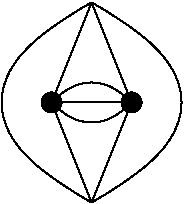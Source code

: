 #FIG 3.2
Landscape
Center
Inches
Letter  
100.00
Single
-2
1200 2
1 3 0 1 0 0 50 0 20 0.000 1 1.5708 2325 2325 75 75 2325 2325 2325 2250
1 3 0 1 0 0 50 0 20 0.000 1 1.5708 1725 2325 75 75 1725 2325 1725 2250
3 2 0 1 0 7 50 0 -1 0.000 0 0 0 3
	 2025 3075 1350 2325 2025 1575
	 0.000 -1.000 0.000
3 2 0 1 0 7 50 0 -1 0.000 0 0 0 2
	 1725 2325 2325 2325
	 0.000 0.000
3 2 0 1 0 7 50 0 -1 0.000 0 0 0 2
	 1725 2325 2025 1575
	 0.000 0.000
3 2 0 1 0 7 50 0 -1 0.000 0 0 0 2
	 2025 3075 1725 2325
	 0.000 0.000
3 2 0 1 0 7 50 0 -1 0.000 0 0 0 2
	 2025 3075 2325 2325
	 0.000 0.000
3 2 0 1 0 7 50 0 -1 0.000 0 0 0 2
	 2025 1575 2325 2325
	 0.000 0.000
3 2 0 1 0 7 50 0 -1 0.000 0 0 0 3
	 2025 3075 2700 2325 2025 1575
	 0.000 -1.000 0.000
3 2 0 1 0 7 50 0 -1 0.000 0 0 0 3
	 1725 2325 2025 2475 2325 2325
	 0.000 -1.000 0.000
3 2 0 1 0 7 50 0 -1 0.000 0 0 0 3
	 1725 2325 2025 2175 2325 2325
	 0.000 -1.000 0.000
